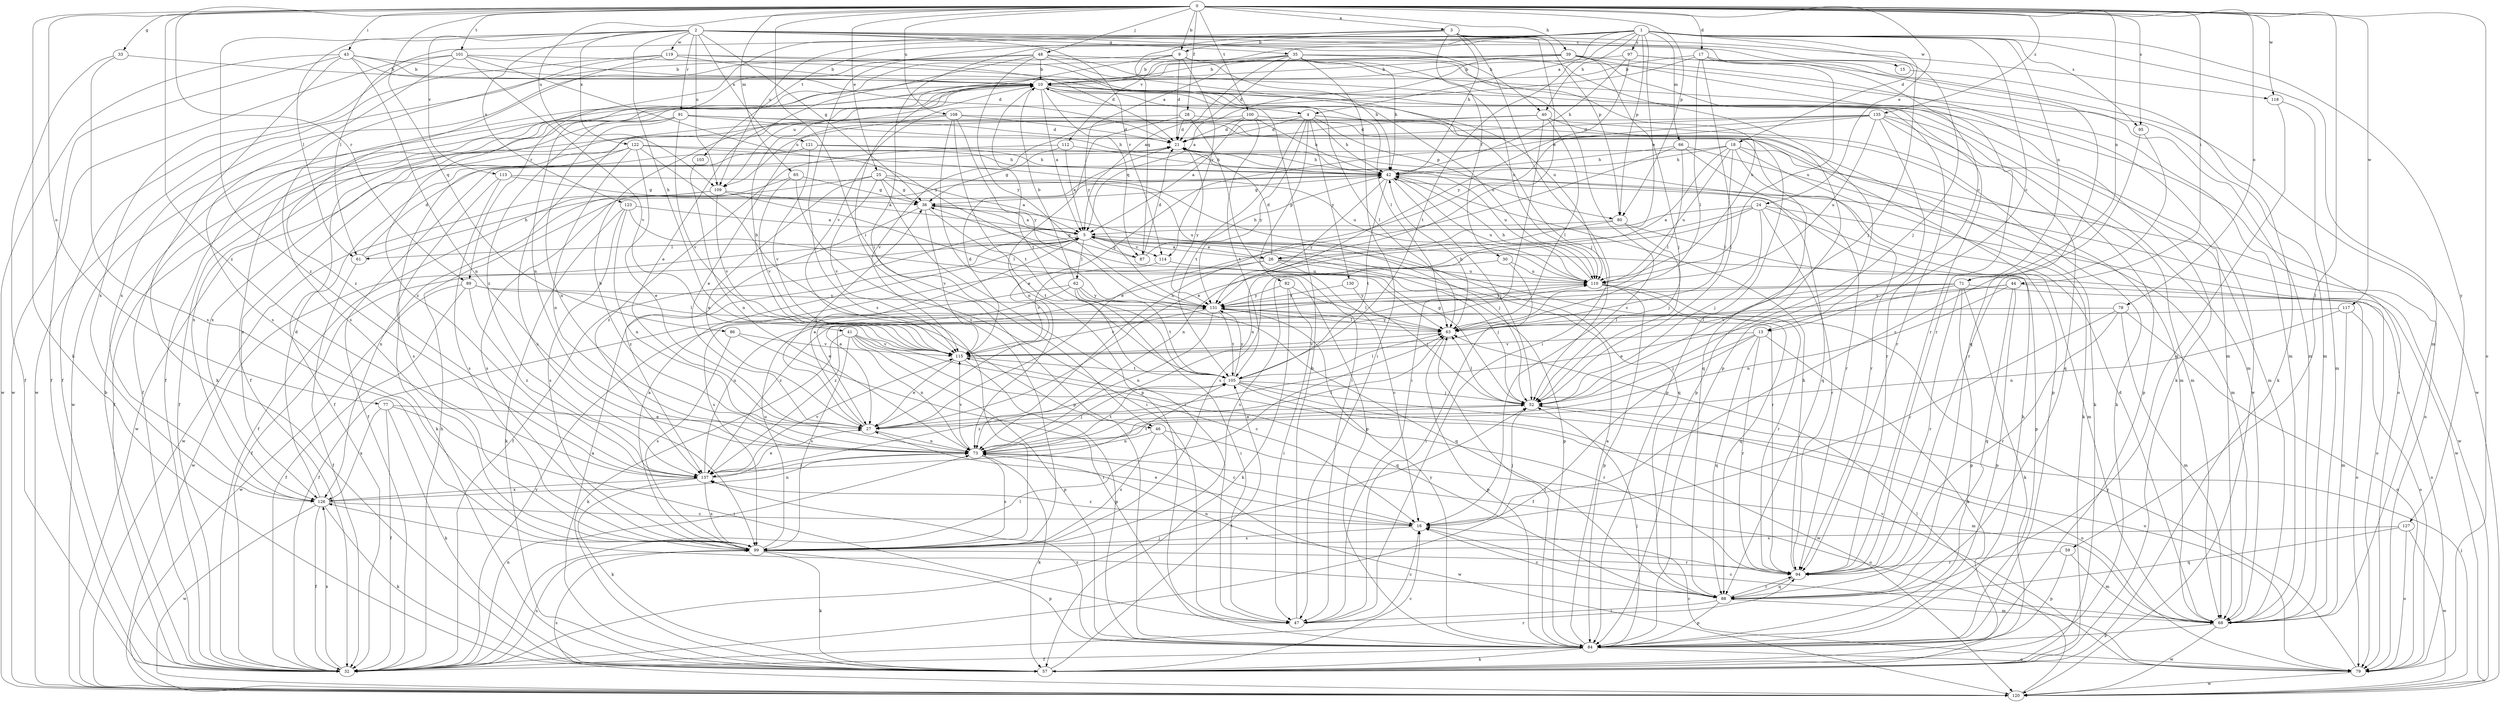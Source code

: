 strict digraph  {
0;
1;
2;
3;
4;
5;
9;
10;
13;
15;
16;
17;
18;
21;
24;
25;
26;
27;
28;
30;
32;
33;
35;
36;
39;
40;
41;
42;
43;
44;
46;
47;
48;
52;
57;
59;
61;
62;
63;
65;
66;
68;
71;
73;
77;
78;
79;
80;
82;
84;
86;
87;
88;
89;
91;
94;
95;
97;
99;
100;
101;
103;
105;
108;
109;
110;
112;
113;
114;
115;
117;
118;
119;
120;
121;
122;
123;
126;
127;
130;
131;
135;
137;
0 -> 3  [label=a];
0 -> 9  [label=b];
0 -> 17  [label=d];
0 -> 24  [label=e];
0 -> 25  [label=e];
0 -> 28  [label=f];
0 -> 33  [label=g];
0 -> 39  [label=h];
0 -> 43  [label=i];
0 -> 44  [label=i];
0 -> 46  [label=i];
0 -> 48  [label=j];
0 -> 57  [label=k];
0 -> 59  [label=l];
0 -> 65  [label=m];
0 -> 71  [label=n];
0 -> 77  [label=o];
0 -> 78  [label=o];
0 -> 79  [label=o];
0 -> 80  [label=p];
0 -> 86  [label=q];
0 -> 89  [label=r];
0 -> 95  [label=s];
0 -> 100  [label=t];
0 -> 101  [label=t];
0 -> 108  [label=u];
0 -> 109  [label=u];
0 -> 117  [label=w];
0 -> 118  [label=w];
0 -> 135  [label=z];
0 -> 137  [label=z];
1 -> 4  [label=a];
1 -> 13  [label=c];
1 -> 18  [label=d];
1 -> 26  [label=e];
1 -> 40  [label=h];
1 -> 46  [label=i];
1 -> 52  [label=j];
1 -> 66  [label=m];
1 -> 68  [label=m];
1 -> 71  [label=n];
1 -> 80  [label=p];
1 -> 89  [label=r];
1 -> 95  [label=s];
1 -> 97  [label=s];
1 -> 99  [label=s];
1 -> 103  [label=t];
1 -> 105  [label=t];
1 -> 109  [label=u];
1 -> 112  [label=v];
1 -> 127  [label=y];
2 -> 13  [label=c];
2 -> 15  [label=c];
2 -> 35  [label=g];
2 -> 36  [label=g];
2 -> 40  [label=h];
2 -> 41  [label=h];
2 -> 61  [label=l];
2 -> 91  [label=r];
2 -> 109  [label=u];
2 -> 113  [label=v];
2 -> 114  [label=v];
2 -> 118  [label=w];
2 -> 119  [label=w];
2 -> 121  [label=x];
2 -> 122  [label=x];
2 -> 123  [label=x];
2 -> 137  [label=z];
3 -> 9  [label=b];
3 -> 26  [label=e];
3 -> 30  [label=f];
3 -> 42  [label=h];
3 -> 47  [label=i];
3 -> 52  [label=j];
3 -> 61  [label=l];
3 -> 80  [label=p];
3 -> 87  [label=q];
4 -> 21  [label=d];
4 -> 42  [label=h];
4 -> 68  [label=m];
4 -> 80  [label=p];
4 -> 82  [label=p];
4 -> 84  [label=p];
4 -> 105  [label=t];
4 -> 109  [label=u];
4 -> 130  [label=y];
4 -> 131  [label=y];
5 -> 26  [label=e];
5 -> 32  [label=f];
5 -> 61  [label=l];
5 -> 62  [label=l];
5 -> 79  [label=o];
5 -> 84  [label=p];
5 -> 87  [label=q];
5 -> 94  [label=r];
5 -> 114  [label=v];
5 -> 120  [label=w];
9 -> 10  [label=b];
9 -> 21  [label=d];
9 -> 42  [label=h];
9 -> 94  [label=r];
9 -> 99  [label=s];
9 -> 114  [label=v];
9 -> 126  [label=x];
10 -> 4  [label=a];
10 -> 5  [label=a];
10 -> 32  [label=f];
10 -> 63  [label=l];
10 -> 68  [label=m];
10 -> 79  [label=o];
10 -> 87  [label=q];
10 -> 94  [label=r];
10 -> 105  [label=t];
10 -> 109  [label=u];
10 -> 110  [label=u];
10 -> 120  [label=w];
10 -> 137  [label=z];
13 -> 32  [label=f];
13 -> 52  [label=j];
13 -> 57  [label=k];
13 -> 88  [label=q];
13 -> 94  [label=r];
13 -> 115  [label=v];
15 -> 57  [label=k];
16 -> 27  [label=e];
16 -> 52  [label=j];
16 -> 99  [label=s];
16 -> 137  [label=z];
17 -> 10  [label=b];
17 -> 52  [label=j];
17 -> 63  [label=l];
17 -> 88  [label=q];
17 -> 110  [label=u];
17 -> 115  [label=v];
18 -> 27  [label=e];
18 -> 32  [label=f];
18 -> 42  [label=h];
18 -> 57  [label=k];
18 -> 63  [label=l];
18 -> 79  [label=o];
18 -> 94  [label=r];
18 -> 110  [label=u];
21 -> 42  [label=h];
21 -> 110  [label=u];
21 -> 131  [label=y];
24 -> 5  [label=a];
24 -> 52  [label=j];
24 -> 68  [label=m];
24 -> 73  [label=n];
24 -> 94  [label=r];
24 -> 99  [label=s];
24 -> 120  [label=w];
25 -> 5  [label=a];
25 -> 27  [label=e];
25 -> 36  [label=g];
25 -> 47  [label=i];
25 -> 88  [label=q];
25 -> 115  [label=v];
25 -> 126  [label=x];
26 -> 5  [label=a];
26 -> 16  [label=c];
26 -> 21  [label=d];
26 -> 27  [label=e];
26 -> 52  [label=j];
26 -> 99  [label=s];
26 -> 110  [label=u];
27 -> 5  [label=a];
27 -> 36  [label=g];
27 -> 52  [label=j];
27 -> 73  [label=n];
28 -> 21  [label=d];
28 -> 47  [label=i];
28 -> 73  [label=n];
28 -> 84  [label=p];
28 -> 99  [label=s];
30 -> 47  [label=i];
30 -> 99  [label=s];
30 -> 110  [label=u];
32 -> 10  [label=b];
32 -> 42  [label=h];
32 -> 52  [label=j];
32 -> 63  [label=l];
32 -> 73  [label=n];
32 -> 94  [label=r];
32 -> 99  [label=s];
32 -> 126  [label=x];
32 -> 131  [label=y];
33 -> 10  [label=b];
33 -> 32  [label=f];
33 -> 99  [label=s];
35 -> 5  [label=a];
35 -> 10  [label=b];
35 -> 16  [label=c];
35 -> 21  [label=d];
35 -> 32  [label=f];
35 -> 42  [label=h];
35 -> 47  [label=i];
35 -> 68  [label=m];
35 -> 84  [label=p];
35 -> 110  [label=u];
35 -> 131  [label=y];
36 -> 5  [label=a];
36 -> 52  [label=j];
36 -> 105  [label=t];
36 -> 115  [label=v];
36 -> 137  [label=z];
39 -> 5  [label=a];
39 -> 10  [label=b];
39 -> 32  [label=f];
39 -> 52  [label=j];
39 -> 57  [label=k];
39 -> 94  [label=r];
39 -> 120  [label=w];
39 -> 137  [label=z];
40 -> 21  [label=d];
40 -> 32  [label=f];
40 -> 47  [label=i];
40 -> 57  [label=k];
40 -> 63  [label=l];
40 -> 84  [label=p];
41 -> 16  [label=c];
41 -> 57  [label=k];
41 -> 73  [label=n];
41 -> 84  [label=p];
41 -> 88  [label=q];
41 -> 99  [label=s];
41 -> 115  [label=v];
42 -> 36  [label=g];
42 -> 52  [label=j];
42 -> 105  [label=t];
42 -> 110  [label=u];
42 -> 120  [label=w];
42 -> 131  [label=y];
43 -> 10  [label=b];
43 -> 21  [label=d];
43 -> 32  [label=f];
43 -> 57  [label=k];
43 -> 73  [label=n];
43 -> 110  [label=u];
43 -> 120  [label=w];
44 -> 73  [label=n];
44 -> 79  [label=o];
44 -> 84  [label=p];
44 -> 88  [label=q];
44 -> 131  [label=y];
44 -> 137  [label=z];
46 -> 16  [label=c];
46 -> 68  [label=m];
46 -> 73  [label=n];
46 -> 99  [label=s];
47 -> 10  [label=b];
47 -> 16  [label=c];
48 -> 10  [label=b];
48 -> 27  [label=e];
48 -> 52  [label=j];
48 -> 68  [label=m];
48 -> 73  [label=n];
48 -> 110  [label=u];
48 -> 120  [label=w];
48 -> 131  [label=y];
52 -> 27  [label=e];
52 -> 36  [label=g];
52 -> 63  [label=l];
52 -> 79  [label=o];
57 -> 5  [label=a];
57 -> 16  [label=c];
57 -> 105  [label=t];
59 -> 68  [label=m];
59 -> 84  [label=p];
59 -> 94  [label=r];
61 -> 21  [label=d];
61 -> 32  [label=f];
61 -> 42  [label=h];
62 -> 10  [label=b];
62 -> 27  [label=e];
62 -> 32  [label=f];
62 -> 47  [label=i];
62 -> 88  [label=q];
62 -> 105  [label=t];
62 -> 131  [label=y];
63 -> 42  [label=h];
63 -> 84  [label=p];
63 -> 115  [label=v];
63 -> 131  [label=y];
65 -> 36  [label=g];
65 -> 47  [label=i];
65 -> 99  [label=s];
65 -> 115  [label=v];
66 -> 27  [label=e];
66 -> 42  [label=h];
66 -> 63  [label=l];
66 -> 68  [label=m];
66 -> 94  [label=r];
68 -> 16  [label=c];
68 -> 21  [label=d];
68 -> 84  [label=p];
68 -> 120  [label=w];
71 -> 27  [label=e];
71 -> 57  [label=k];
71 -> 79  [label=o];
71 -> 84  [label=p];
71 -> 94  [label=r];
71 -> 115  [label=v];
71 -> 131  [label=y];
71 -> 137  [label=z];
73 -> 10  [label=b];
73 -> 57  [label=k];
73 -> 63  [label=l];
73 -> 79  [label=o];
73 -> 99  [label=s];
73 -> 105  [label=t];
73 -> 115  [label=v];
73 -> 120  [label=w];
73 -> 137  [label=z];
77 -> 27  [label=e];
77 -> 32  [label=f];
77 -> 47  [label=i];
77 -> 57  [label=k];
77 -> 126  [label=x];
78 -> 16  [label=c];
78 -> 63  [label=l];
78 -> 68  [label=m];
78 -> 79  [label=o];
78 -> 94  [label=r];
79 -> 16  [label=c];
79 -> 115  [label=v];
79 -> 120  [label=w];
79 -> 131  [label=y];
80 -> 32  [label=f];
80 -> 52  [label=j];
80 -> 73  [label=n];
80 -> 84  [label=p];
82 -> 47  [label=i];
82 -> 57  [label=k];
82 -> 63  [label=l];
82 -> 131  [label=y];
84 -> 5  [label=a];
84 -> 32  [label=f];
84 -> 42  [label=h];
84 -> 52  [label=j];
84 -> 57  [label=k];
84 -> 63  [label=l];
84 -> 79  [label=o];
84 -> 131  [label=y];
84 -> 137  [label=z];
86 -> 47  [label=i];
86 -> 99  [label=s];
86 -> 115  [label=v];
87 -> 21  [label=d];
87 -> 36  [label=g];
87 -> 42  [label=h];
88 -> 16  [label=c];
88 -> 47  [label=i];
88 -> 68  [label=m];
88 -> 84  [label=p];
88 -> 94  [label=r];
88 -> 126  [label=x];
89 -> 32  [label=f];
89 -> 63  [label=l];
89 -> 120  [label=w];
89 -> 131  [label=y];
89 -> 137  [label=z];
91 -> 21  [label=d];
91 -> 32  [label=f];
91 -> 42  [label=h];
91 -> 73  [label=n];
91 -> 88  [label=q];
91 -> 115  [label=v];
91 -> 126  [label=x];
94 -> 42  [label=h];
94 -> 73  [label=n];
94 -> 88  [label=q];
95 -> 16  [label=c];
95 -> 94  [label=r];
97 -> 10  [label=b];
97 -> 42  [label=h];
97 -> 68  [label=m];
97 -> 120  [label=w];
97 -> 131  [label=y];
99 -> 5  [label=a];
99 -> 57  [label=k];
99 -> 84  [label=p];
99 -> 94  [label=r];
99 -> 110  [label=u];
100 -> 5  [label=a];
100 -> 21  [label=d];
100 -> 42  [label=h];
100 -> 57  [label=k];
100 -> 105  [label=t];
100 -> 115  [label=v];
101 -> 10  [label=b];
101 -> 68  [label=m];
101 -> 99  [label=s];
101 -> 115  [label=v];
101 -> 120  [label=w];
101 -> 126  [label=x];
101 -> 131  [label=y];
103 -> 73  [label=n];
105 -> 52  [label=j];
105 -> 63  [label=l];
105 -> 79  [label=o];
105 -> 94  [label=r];
105 -> 120  [label=w];
105 -> 131  [label=y];
105 -> 137  [label=z];
108 -> 21  [label=d];
108 -> 27  [label=e];
108 -> 32  [label=f];
108 -> 68  [label=m];
108 -> 84  [label=p];
108 -> 105  [label=t];
108 -> 131  [label=y];
109 -> 5  [label=a];
109 -> 32  [label=f];
109 -> 63  [label=l];
109 -> 115  [label=v];
109 -> 120  [label=w];
110 -> 42  [label=h];
110 -> 84  [label=p];
110 -> 88  [label=q];
110 -> 94  [label=r];
110 -> 131  [label=y];
112 -> 5  [label=a];
112 -> 36  [label=g];
112 -> 42  [label=h];
112 -> 137  [label=z];
113 -> 36  [label=g];
113 -> 57  [label=k];
113 -> 99  [label=s];
113 -> 110  [label=u];
114 -> 110  [label=u];
114 -> 115  [label=v];
115 -> 10  [label=b];
115 -> 21  [label=d];
115 -> 27  [label=e];
115 -> 84  [label=p];
115 -> 105  [label=t];
117 -> 63  [label=l];
117 -> 68  [label=m];
117 -> 73  [label=n];
117 -> 79  [label=o];
118 -> 68  [label=m];
118 -> 88  [label=q];
119 -> 10  [label=b];
119 -> 21  [label=d];
119 -> 32  [label=f];
119 -> 63  [label=l];
119 -> 99  [label=s];
119 -> 137  [label=z];
120 -> 52  [label=j];
120 -> 63  [label=l];
120 -> 99  [label=s];
121 -> 42  [label=h];
121 -> 88  [label=q];
121 -> 99  [label=s];
121 -> 115  [label=v];
122 -> 27  [label=e];
122 -> 42  [label=h];
122 -> 73  [label=n];
122 -> 84  [label=p];
122 -> 110  [label=u];
122 -> 120  [label=w];
122 -> 126  [label=x];
123 -> 5  [label=a];
123 -> 57  [label=k];
123 -> 73  [label=n];
123 -> 84  [label=p];
123 -> 99  [label=s];
126 -> 16  [label=c];
126 -> 21  [label=d];
126 -> 32  [label=f];
126 -> 57  [label=k];
126 -> 73  [label=n];
126 -> 120  [label=w];
127 -> 79  [label=o];
127 -> 88  [label=q];
127 -> 99  [label=s];
127 -> 120  [label=w];
130 -> 52  [label=j];
130 -> 131  [label=y];
131 -> 63  [label=l];
131 -> 73  [label=n];
131 -> 105  [label=t];
131 -> 115  [label=v];
135 -> 21  [label=d];
135 -> 27  [label=e];
135 -> 68  [label=m];
135 -> 73  [label=n];
135 -> 84  [label=p];
135 -> 88  [label=q];
135 -> 94  [label=r];
135 -> 110  [label=u];
135 -> 126  [label=x];
137 -> 27  [label=e];
137 -> 57  [label=k];
137 -> 99  [label=s];
137 -> 105  [label=t];
137 -> 110  [label=u];
137 -> 115  [label=v];
137 -> 126  [label=x];
}
